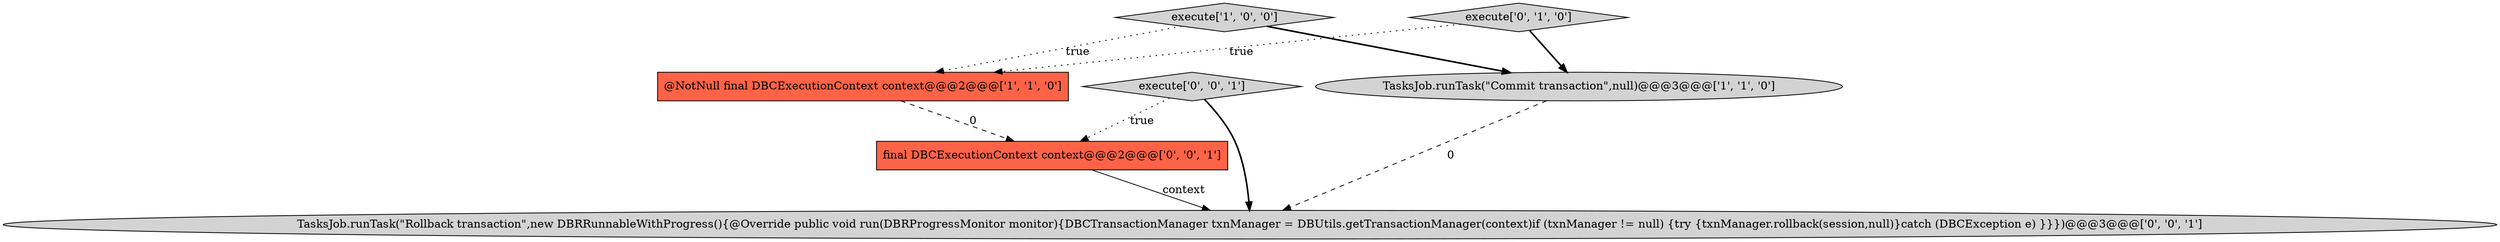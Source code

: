 digraph {
2 [style = filled, label = "execute['1', '0', '0']", fillcolor = lightgray, shape = diamond image = "AAA0AAABBB1BBB"];
0 [style = filled, label = "@NotNull final DBCExecutionContext context@@@2@@@['1', '1', '0']", fillcolor = tomato, shape = box image = "AAA0AAABBB1BBB"];
3 [style = filled, label = "execute['0', '1', '0']", fillcolor = lightgray, shape = diamond image = "AAA0AAABBB2BBB"];
1 [style = filled, label = "TasksJob.runTask(\"Commit transaction\",null)@@@3@@@['1', '1', '0']", fillcolor = lightgray, shape = ellipse image = "AAA0AAABBB1BBB"];
5 [style = filled, label = "final DBCExecutionContext context@@@2@@@['0', '0', '1']", fillcolor = tomato, shape = box image = "AAA0AAABBB3BBB"];
4 [style = filled, label = "execute['0', '0', '1']", fillcolor = lightgray, shape = diamond image = "AAA0AAABBB3BBB"];
6 [style = filled, label = "TasksJob.runTask(\"Rollback transaction\",new DBRRunnableWithProgress(){@Override public void run(DBRProgressMonitor monitor){DBCTransactionManager txnManager = DBUtils.getTransactionManager(context)if (txnManager != null) {try {txnManager.rollback(session,null)}catch (DBCException e) }}})@@@3@@@['0', '0', '1']", fillcolor = lightgray, shape = ellipse image = "AAA0AAABBB3BBB"];
4->5 [style = dotted, label="true"];
5->6 [style = solid, label="context"];
4->6 [style = bold, label=""];
1->6 [style = dashed, label="0"];
2->0 [style = dotted, label="true"];
2->1 [style = bold, label=""];
0->5 [style = dashed, label="0"];
3->1 [style = bold, label=""];
3->0 [style = dotted, label="true"];
}
